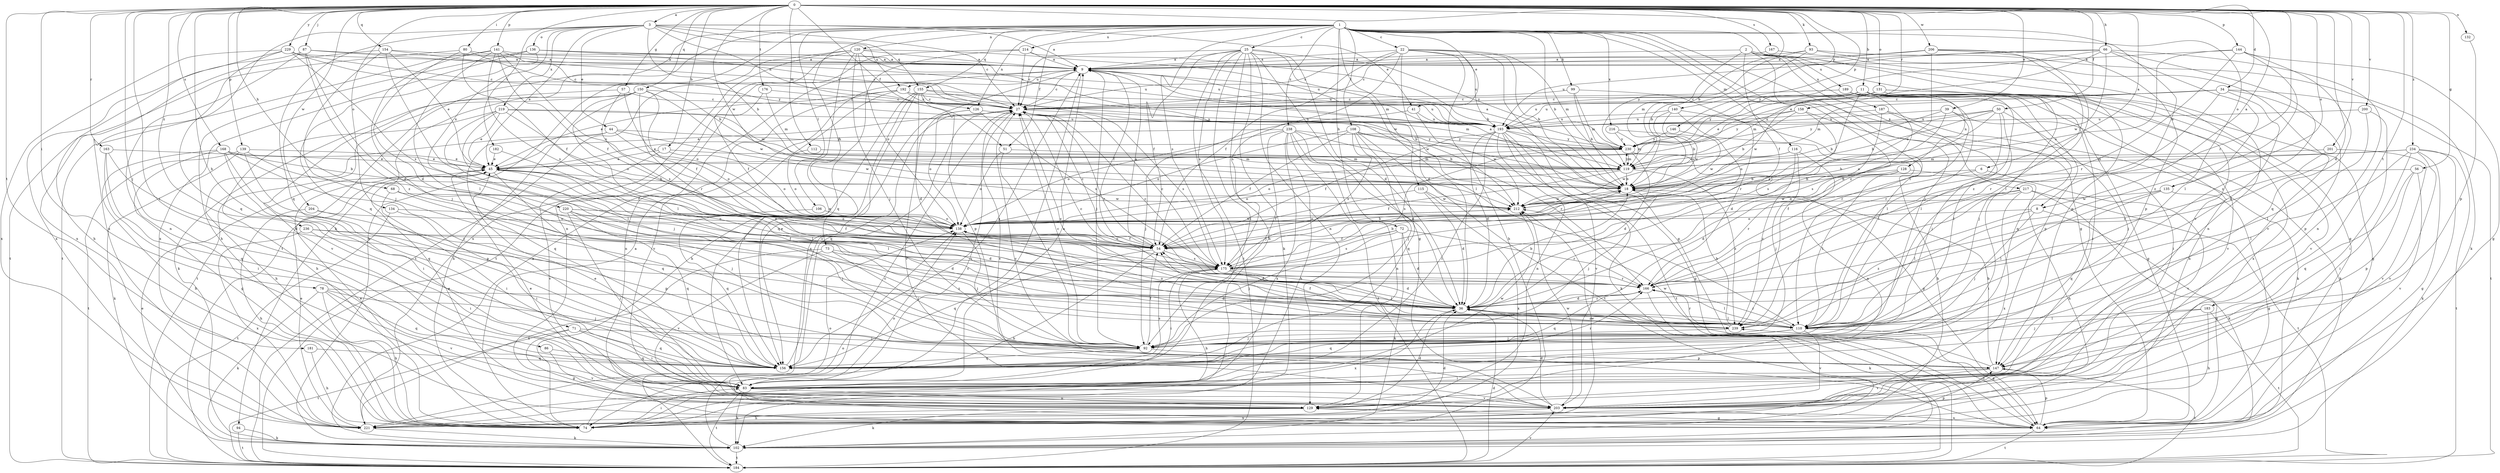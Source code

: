 strict digraph  {
0;
1;
2;
3;
6;
8;
9;
11;
17;
18;
22;
25;
27;
34;
36;
39;
41;
44;
45;
50;
51;
54;
56;
57;
64;
66;
68;
71;
72;
73;
74;
78;
80;
83;
86;
87;
92;
93;
94;
99;
102;
106;
108;
110;
112;
115;
116;
119;
120;
126;
128;
129;
131;
132;
134;
135;
136;
138;
139;
140;
141;
144;
146;
147;
150;
154;
155;
156;
158;
163;
166;
167;
168;
175;
176;
181;
182;
183;
184;
187;
189;
192;
193;
200;
201;
203;
204;
206;
212;
214;
216;
217;
219;
220;
221;
229;
230;
234;
236;
238;
239;
0 -> 3  [label=a];
0 -> 6  [label=a];
0 -> 8  [label=a];
0 -> 11  [label=b];
0 -> 17  [label=b];
0 -> 18  [label=b];
0 -> 34  [label=d];
0 -> 36  [label=d];
0 -> 39  [label=e];
0 -> 50  [label=f];
0 -> 51  [label=f];
0 -> 56  [label=g];
0 -> 57  [label=g];
0 -> 66  [label=h];
0 -> 68  [label=h];
0 -> 71  [label=h];
0 -> 78  [label=i];
0 -> 80  [label=i];
0 -> 83  [label=i];
0 -> 86  [label=j];
0 -> 87  [label=j];
0 -> 93  [label=k];
0 -> 112  [label=m];
0 -> 131  [label=o];
0 -> 132  [label=o];
0 -> 134  [label=o];
0 -> 135  [label=o];
0 -> 139  [label=p];
0 -> 140  [label=p];
0 -> 141  [label=p];
0 -> 144  [label=p];
0 -> 146  [label=p];
0 -> 150  [label=q];
0 -> 154  [label=q];
0 -> 158  [label=r];
0 -> 163  [label=r];
0 -> 166  [label=r];
0 -> 167  [label=s];
0 -> 168  [label=s];
0 -> 176  [label=t];
0 -> 181  [label=t];
0 -> 182  [label=t];
0 -> 183  [label=t];
0 -> 200  [label=v];
0 -> 201  [label=v];
0 -> 204  [label=w];
0 -> 206  [label=w];
0 -> 212  [label=w];
0 -> 229  [label=y];
0 -> 234  [label=z];
0 -> 236  [label=z];
1 -> 8  [label=a];
1 -> 18  [label=b];
1 -> 22  [label=c];
1 -> 25  [label=c];
1 -> 41  [label=e];
1 -> 51  [label=f];
1 -> 64  [label=g];
1 -> 72  [label=h];
1 -> 73  [label=h];
1 -> 94  [label=k];
1 -> 99  [label=k];
1 -> 102  [label=k];
1 -> 106  [label=l];
1 -> 108  [label=l];
1 -> 110  [label=l];
1 -> 115  [label=m];
1 -> 116  [label=m];
1 -> 120  [label=n];
1 -> 126  [label=n];
1 -> 135  [label=o];
1 -> 155  [label=q];
1 -> 175  [label=s];
1 -> 184  [label=t];
1 -> 203  [label=v];
1 -> 214  [label=x];
1 -> 216  [label=x];
1 -> 238  [label=z];
1 -> 239  [label=z];
2 -> 9  [label=a];
2 -> 54  [label=f];
2 -> 64  [label=g];
2 -> 92  [label=j];
2 -> 119  [label=m];
2 -> 147  [label=p];
2 -> 187  [label=u];
2 -> 189  [label=u];
2 -> 217  [label=x];
3 -> 9  [label=a];
3 -> 18  [label=b];
3 -> 27  [label=c];
3 -> 41  [label=e];
3 -> 44  [label=e];
3 -> 45  [label=e];
3 -> 126  [label=n];
3 -> 136  [label=o];
3 -> 155  [label=q];
3 -> 156  [label=q];
3 -> 192  [label=u];
3 -> 219  [label=x];
3 -> 220  [label=x];
3 -> 221  [label=x];
6 -> 18  [label=b];
6 -> 54  [label=f];
6 -> 203  [label=v];
8 -> 64  [label=g];
8 -> 92  [label=j];
8 -> 138  [label=o];
8 -> 239  [label=z];
9 -> 27  [label=c];
9 -> 54  [label=f];
9 -> 83  [label=i];
9 -> 92  [label=j];
9 -> 192  [label=u];
9 -> 193  [label=u];
9 -> 221  [label=x];
11 -> 27  [label=c];
11 -> 36  [label=d];
11 -> 74  [label=h];
11 -> 83  [label=i];
11 -> 110  [label=l];
11 -> 128  [label=n];
11 -> 175  [label=s];
11 -> 193  [label=u];
11 -> 203  [label=v];
11 -> 212  [label=w];
11 -> 221  [label=x];
17 -> 45  [label=e];
17 -> 119  [label=m];
17 -> 138  [label=o];
17 -> 203  [label=v];
18 -> 9  [label=a];
18 -> 92  [label=j];
18 -> 212  [label=w];
22 -> 9  [label=a];
22 -> 18  [label=b];
22 -> 27  [label=c];
22 -> 36  [label=d];
22 -> 54  [label=f];
22 -> 64  [label=g];
22 -> 74  [label=h];
22 -> 119  [label=m];
22 -> 175  [label=s];
22 -> 193  [label=u];
25 -> 9  [label=a];
25 -> 27  [label=c];
25 -> 36  [label=d];
25 -> 54  [label=f];
25 -> 64  [label=g];
25 -> 74  [label=h];
25 -> 83  [label=i];
25 -> 102  [label=k];
25 -> 110  [label=l];
25 -> 129  [label=n];
25 -> 175  [label=s];
25 -> 184  [label=t];
25 -> 230  [label=y];
27 -> 45  [label=e];
27 -> 156  [label=q];
27 -> 166  [label=r];
27 -> 175  [label=s];
27 -> 193  [label=u];
27 -> 203  [label=v];
34 -> 27  [label=c];
34 -> 36  [label=d];
34 -> 119  [label=m];
34 -> 147  [label=p];
34 -> 166  [label=r];
34 -> 184  [label=t];
34 -> 193  [label=u];
36 -> 18  [label=b];
36 -> 27  [label=c];
36 -> 54  [label=f];
36 -> 110  [label=l];
36 -> 166  [label=r];
36 -> 221  [label=x];
36 -> 239  [label=z];
39 -> 18  [label=b];
39 -> 102  [label=k];
39 -> 138  [label=o];
39 -> 166  [label=r];
39 -> 193  [label=u];
41 -> 92  [label=j];
41 -> 193  [label=u];
41 -> 212  [label=w];
44 -> 74  [label=h];
44 -> 138  [label=o];
44 -> 156  [label=q];
44 -> 212  [label=w];
44 -> 230  [label=y];
45 -> 18  [label=b];
45 -> 110  [label=l];
45 -> 156  [label=q];
50 -> 18  [label=b];
50 -> 92  [label=j];
50 -> 110  [label=l];
50 -> 166  [label=r];
50 -> 175  [label=s];
50 -> 193  [label=u];
50 -> 230  [label=y];
51 -> 92  [label=j];
51 -> 119  [label=m];
51 -> 138  [label=o];
54 -> 9  [label=a];
54 -> 18  [label=b];
54 -> 27  [label=c];
54 -> 74  [label=h];
54 -> 138  [label=o];
54 -> 156  [label=q];
54 -> 175  [label=s];
56 -> 18  [label=b];
56 -> 147  [label=p];
56 -> 156  [label=q];
56 -> 203  [label=v];
57 -> 27  [label=c];
57 -> 138  [label=o];
57 -> 175  [label=s];
57 -> 203  [label=v];
64 -> 27  [label=c];
64 -> 129  [label=n];
64 -> 147  [label=p];
64 -> 184  [label=t];
64 -> 239  [label=z];
66 -> 9  [label=a];
66 -> 45  [label=e];
66 -> 110  [label=l];
66 -> 129  [label=n];
66 -> 193  [label=u];
66 -> 212  [label=w];
66 -> 230  [label=y];
66 -> 239  [label=z];
68 -> 83  [label=i];
68 -> 92  [label=j];
68 -> 212  [label=w];
71 -> 64  [label=g];
71 -> 83  [label=i];
71 -> 92  [label=j];
71 -> 156  [label=q];
71 -> 184  [label=t];
72 -> 36  [label=d];
72 -> 54  [label=f];
72 -> 92  [label=j];
72 -> 102  [label=k];
72 -> 166  [label=r];
72 -> 175  [label=s];
73 -> 92  [label=j];
73 -> 175  [label=s];
73 -> 203  [label=v];
73 -> 221  [label=x];
73 -> 239  [label=z];
74 -> 9  [label=a];
74 -> 45  [label=e];
74 -> 83  [label=i];
74 -> 138  [label=o];
74 -> 147  [label=p];
78 -> 36  [label=d];
78 -> 74  [label=h];
78 -> 92  [label=j];
78 -> 102  [label=k];
78 -> 156  [label=q];
78 -> 203  [label=v];
80 -> 9  [label=a];
80 -> 36  [label=d];
80 -> 54  [label=f];
80 -> 184  [label=t];
80 -> 230  [label=y];
83 -> 9  [label=a];
83 -> 45  [label=e];
83 -> 102  [label=k];
83 -> 129  [label=n];
83 -> 184  [label=t];
83 -> 203  [label=v];
83 -> 212  [label=w];
86 -> 156  [label=q];
86 -> 203  [label=v];
87 -> 9  [label=a];
87 -> 27  [label=c];
87 -> 36  [label=d];
87 -> 129  [label=n];
87 -> 221  [label=x];
87 -> 239  [label=z];
92 -> 27  [label=c];
92 -> 54  [label=f];
92 -> 147  [label=p];
92 -> 156  [label=q];
93 -> 9  [label=a];
93 -> 18  [label=b];
93 -> 102  [label=k];
93 -> 203  [label=v];
93 -> 230  [label=y];
94 -> 102  [label=k];
94 -> 184  [label=t];
99 -> 18  [label=b];
99 -> 27  [label=c];
99 -> 119  [label=m];
99 -> 166  [label=r];
102 -> 9  [label=a];
102 -> 27  [label=c];
102 -> 45  [label=e];
102 -> 184  [label=t];
106 -> 138  [label=o];
106 -> 156  [label=q];
108 -> 54  [label=f];
108 -> 92  [label=j];
108 -> 138  [label=o];
108 -> 156  [label=q];
108 -> 166  [label=r];
108 -> 175  [label=s];
108 -> 184  [label=t];
108 -> 230  [label=y];
110 -> 27  [label=c];
110 -> 54  [label=f];
110 -> 64  [label=g];
110 -> 92  [label=j];
110 -> 138  [label=o];
110 -> 156  [label=q];
110 -> 166  [label=r];
110 -> 203  [label=v];
112 -> 119  [label=m];
112 -> 138  [label=o];
115 -> 36  [label=d];
115 -> 54  [label=f];
115 -> 212  [label=w];
115 -> 221  [label=x];
116 -> 92  [label=j];
116 -> 119  [label=m];
116 -> 129  [label=n];
116 -> 212  [label=w];
116 -> 239  [label=z];
119 -> 18  [label=b];
119 -> 54  [label=f];
119 -> 138  [label=o];
119 -> 230  [label=y];
119 -> 239  [label=z];
120 -> 9  [label=a];
120 -> 92  [label=j];
120 -> 129  [label=n];
120 -> 138  [label=o];
120 -> 156  [label=q];
120 -> 184  [label=t];
120 -> 193  [label=u];
120 -> 212  [label=w];
120 -> 221  [label=x];
126 -> 138  [label=o];
126 -> 175  [label=s];
126 -> 193  [label=u];
126 -> 203  [label=v];
128 -> 18  [label=b];
128 -> 36  [label=d];
128 -> 74  [label=h];
128 -> 110  [label=l];
128 -> 166  [label=r];
129 -> 36  [label=d];
129 -> 45  [label=e];
129 -> 64  [label=g];
129 -> 74  [label=h];
129 -> 102  [label=k];
129 -> 138  [label=o];
131 -> 27  [label=c];
131 -> 45  [label=e];
131 -> 64  [label=g];
131 -> 92  [label=j];
131 -> 119  [label=m];
131 -> 203  [label=v];
131 -> 230  [label=y];
132 -> 147  [label=p];
134 -> 83  [label=i];
134 -> 138  [label=o];
134 -> 184  [label=t];
135 -> 64  [label=g];
135 -> 110  [label=l];
135 -> 156  [label=q];
135 -> 212  [label=w];
136 -> 9  [label=a];
136 -> 27  [label=c];
136 -> 74  [label=h];
136 -> 156  [label=q];
136 -> 193  [label=u];
136 -> 221  [label=x];
138 -> 54  [label=f];
138 -> 92  [label=j];
138 -> 212  [label=w];
139 -> 45  [label=e];
139 -> 54  [label=f];
139 -> 102  [label=k];
139 -> 147  [label=p];
139 -> 184  [label=t];
140 -> 18  [label=b];
140 -> 110  [label=l];
140 -> 138  [label=o];
140 -> 193  [label=u];
140 -> 212  [label=w];
141 -> 9  [label=a];
141 -> 27  [label=c];
141 -> 54  [label=f];
141 -> 92  [label=j];
141 -> 110  [label=l];
141 -> 138  [label=o];
141 -> 175  [label=s];
141 -> 184  [label=t];
144 -> 9  [label=a];
144 -> 64  [label=g];
144 -> 138  [label=o];
144 -> 156  [label=q];
144 -> 166  [label=r];
144 -> 239  [label=z];
146 -> 212  [label=w];
146 -> 230  [label=y];
147 -> 18  [label=b];
147 -> 83  [label=i];
147 -> 184  [label=t];
147 -> 203  [label=v];
147 -> 212  [label=w];
150 -> 27  [label=c];
150 -> 54  [label=f];
150 -> 74  [label=h];
150 -> 102  [label=k];
150 -> 110  [label=l];
150 -> 166  [label=r];
150 -> 184  [label=t];
150 -> 212  [label=w];
154 -> 9  [label=a];
154 -> 45  [label=e];
154 -> 92  [label=j];
154 -> 166  [label=r];
154 -> 193  [label=u];
154 -> 221  [label=x];
155 -> 18  [label=b];
155 -> 27  [label=c];
155 -> 36  [label=d];
155 -> 74  [label=h];
155 -> 83  [label=i];
155 -> 147  [label=p];
155 -> 156  [label=q];
155 -> 212  [label=w];
156 -> 9  [label=a];
156 -> 27  [label=c];
156 -> 166  [label=r];
156 -> 175  [label=s];
158 -> 18  [label=b];
158 -> 83  [label=i];
158 -> 175  [label=s];
158 -> 193  [label=u];
158 -> 230  [label=y];
163 -> 36  [label=d];
163 -> 45  [label=e];
163 -> 83  [label=i];
163 -> 156  [label=q];
166 -> 27  [label=c];
166 -> 36  [label=d];
166 -> 45  [label=e];
166 -> 102  [label=k];
166 -> 110  [label=l];
166 -> 156  [label=q];
167 -> 9  [label=a];
167 -> 129  [label=n];
168 -> 18  [label=b];
168 -> 45  [label=e];
168 -> 64  [label=g];
168 -> 74  [label=h];
168 -> 83  [label=i];
168 -> 156  [label=q];
168 -> 239  [label=z];
175 -> 18  [label=b];
175 -> 27  [label=c];
175 -> 36  [label=d];
175 -> 45  [label=e];
175 -> 74  [label=h];
175 -> 83  [label=i];
175 -> 110  [label=l];
175 -> 166  [label=r];
176 -> 27  [label=c];
176 -> 54  [label=f];
176 -> 119  [label=m];
181 -> 74  [label=h];
181 -> 156  [label=q];
182 -> 45  [label=e];
182 -> 110  [label=l];
183 -> 74  [label=h];
183 -> 92  [label=j];
183 -> 110  [label=l];
183 -> 184  [label=t];
184 -> 36  [label=d];
184 -> 138  [label=o];
184 -> 203  [label=v];
187 -> 36  [label=d];
187 -> 92  [label=j];
187 -> 102  [label=k];
187 -> 193  [label=u];
189 -> 27  [label=c];
189 -> 64  [label=g];
189 -> 110  [label=l];
189 -> 147  [label=p];
189 -> 156  [label=q];
192 -> 27  [label=c];
192 -> 45  [label=e];
192 -> 119  [label=m];
192 -> 129  [label=n];
192 -> 193  [label=u];
192 -> 203  [label=v];
193 -> 36  [label=d];
193 -> 54  [label=f];
193 -> 64  [label=g];
193 -> 83  [label=i];
193 -> 102  [label=k];
193 -> 129  [label=n];
193 -> 184  [label=t];
193 -> 203  [label=v];
193 -> 230  [label=y];
200 -> 83  [label=i];
200 -> 110  [label=l];
200 -> 193  [label=u];
201 -> 119  [label=m];
201 -> 166  [label=r];
201 -> 203  [label=v];
203 -> 27  [label=c];
203 -> 36  [label=d];
203 -> 45  [label=e];
203 -> 212  [label=w];
203 -> 221  [label=x];
204 -> 74  [label=h];
204 -> 138  [label=o];
204 -> 147  [label=p];
206 -> 9  [label=a];
206 -> 27  [label=c];
206 -> 110  [label=l];
206 -> 138  [label=o];
206 -> 147  [label=p];
206 -> 239  [label=z];
212 -> 138  [label=o];
214 -> 9  [label=a];
214 -> 18  [label=b];
214 -> 27  [label=c];
214 -> 156  [label=q];
214 -> 184  [label=t];
216 -> 74  [label=h];
216 -> 119  [label=m];
216 -> 230  [label=y];
217 -> 83  [label=i];
217 -> 102  [label=k];
217 -> 110  [label=l];
217 -> 184  [label=t];
217 -> 212  [label=w];
217 -> 221  [label=x];
219 -> 45  [label=e];
219 -> 74  [label=h];
219 -> 92  [label=j];
219 -> 110  [label=l];
219 -> 119  [label=m];
219 -> 138  [label=o];
219 -> 193  [label=u];
220 -> 36  [label=d];
220 -> 54  [label=f];
220 -> 83  [label=i];
220 -> 92  [label=j];
220 -> 138  [label=o];
220 -> 156  [label=q];
221 -> 36  [label=d];
221 -> 45  [label=e];
221 -> 102  [label=k];
221 -> 212  [label=w];
229 -> 9  [label=a];
229 -> 18  [label=b];
229 -> 27  [label=c];
229 -> 74  [label=h];
229 -> 156  [label=q];
229 -> 175  [label=s];
229 -> 221  [label=x];
230 -> 9  [label=a];
230 -> 36  [label=d];
230 -> 64  [label=g];
230 -> 119  [label=m];
230 -> 138  [label=o];
230 -> 175  [label=s];
234 -> 18  [label=b];
234 -> 64  [label=g];
234 -> 83  [label=i];
234 -> 102  [label=k];
234 -> 110  [label=l];
234 -> 119  [label=m];
234 -> 184  [label=t];
234 -> 203  [label=v];
236 -> 36  [label=d];
236 -> 54  [label=f];
236 -> 83  [label=i];
236 -> 221  [label=x];
238 -> 18  [label=b];
238 -> 36  [label=d];
238 -> 45  [label=e];
238 -> 74  [label=h];
238 -> 92  [label=j];
238 -> 129  [label=n];
238 -> 138  [label=o];
238 -> 184  [label=t];
238 -> 221  [label=x];
238 -> 230  [label=y];
239 -> 18  [label=b];
239 -> 92  [label=j];
239 -> 166  [label=r];
}
